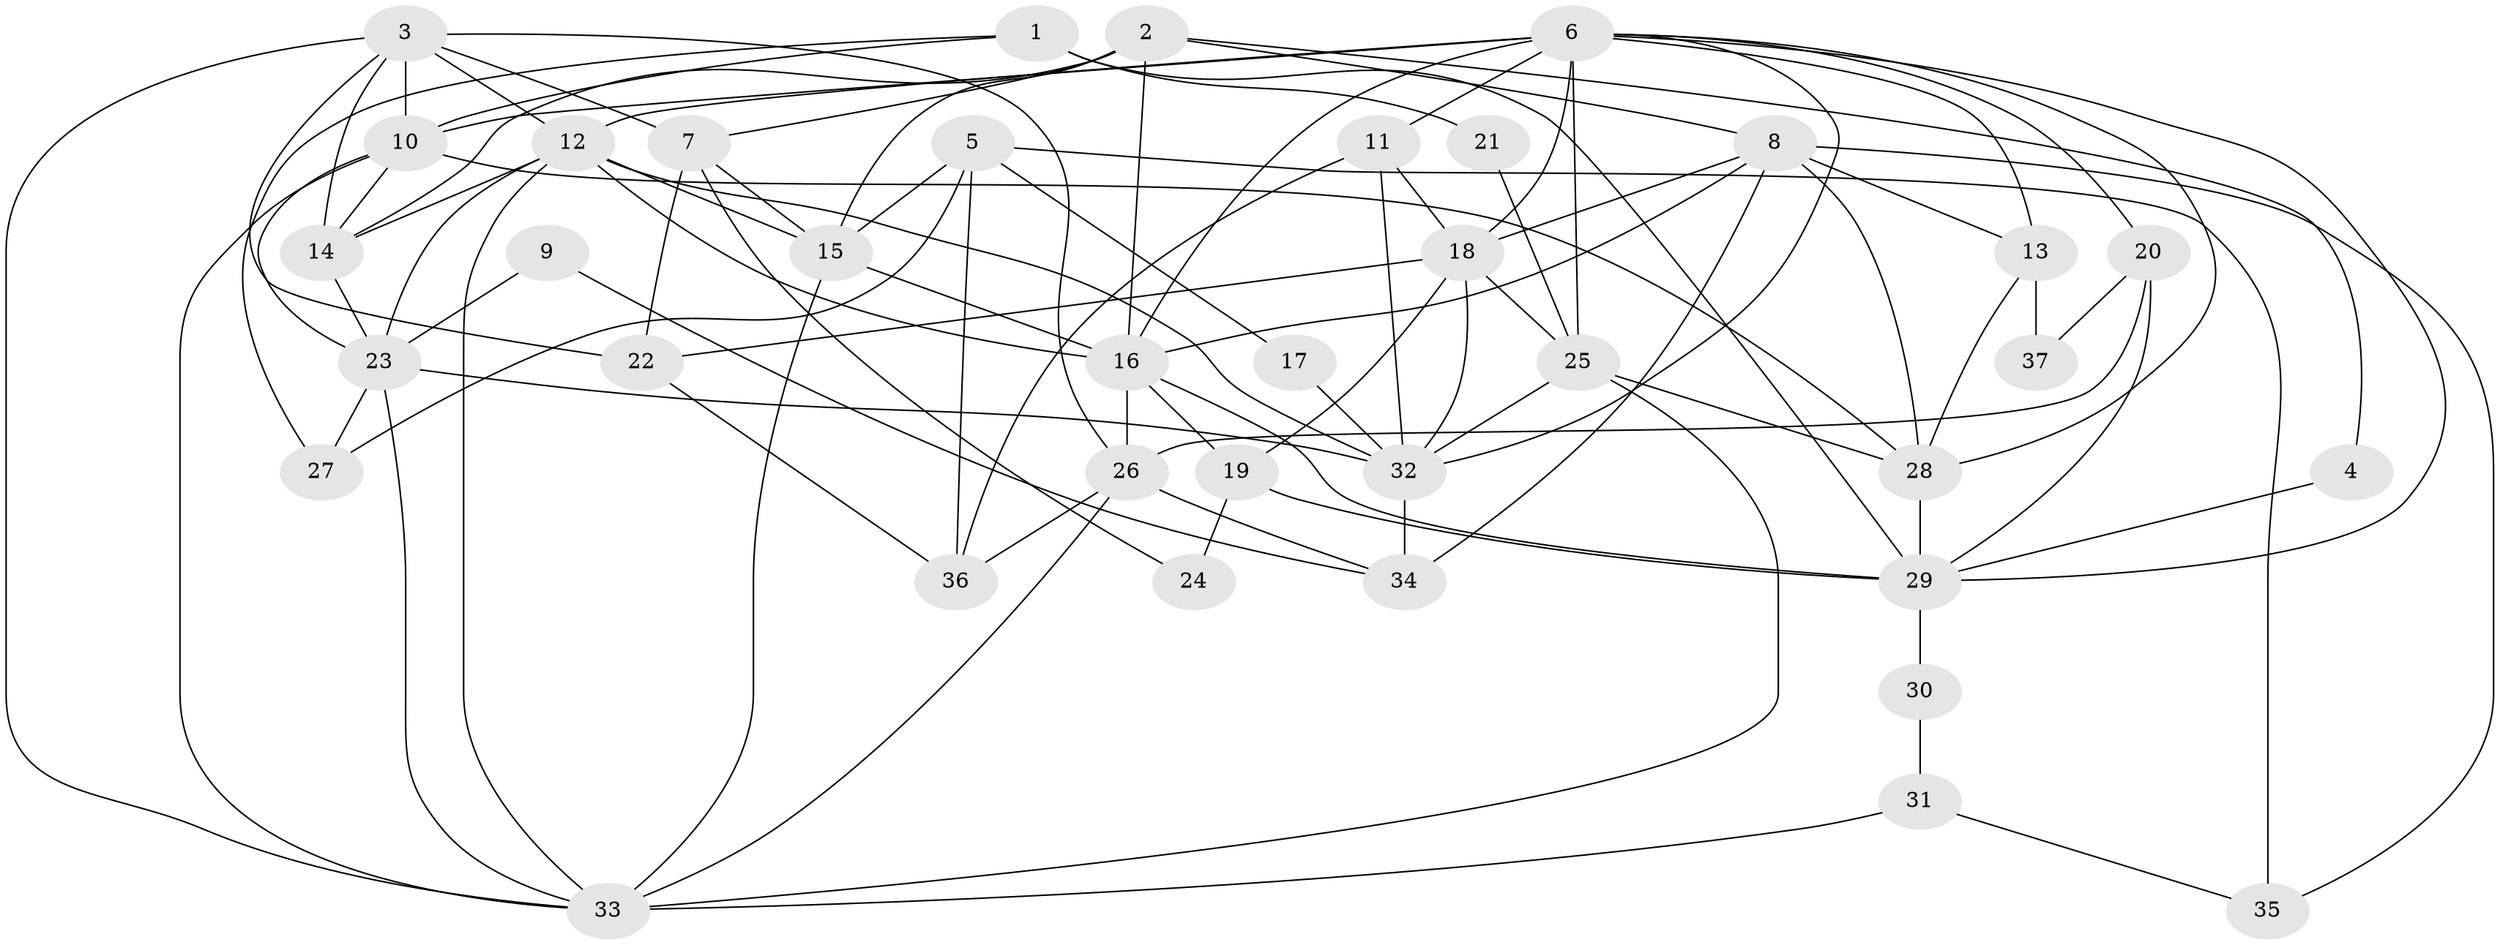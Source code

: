 // original degree distribution, {5: 0.1917808219178082, 3: 0.273972602739726, 2: 0.136986301369863, 4: 0.2602739726027397, 6: 0.0958904109589041, 7: 0.0273972602739726, 10: 0.0136986301369863}
// Generated by graph-tools (version 1.1) at 2025/36/03/09/25 02:36:10]
// undirected, 37 vertices, 93 edges
graph export_dot {
graph [start="1"]
  node [color=gray90,style=filled];
  1;
  2;
  3;
  4;
  5;
  6;
  7;
  8;
  9;
  10;
  11;
  12;
  13;
  14;
  15;
  16;
  17;
  18;
  19;
  20;
  21;
  22;
  23;
  24;
  25;
  26;
  27;
  28;
  29;
  30;
  31;
  32;
  33;
  34;
  35;
  36;
  37;
  1 -- 10 [weight=1.0];
  1 -- 21 [weight=1.0];
  1 -- 27 [weight=1.0];
  1 -- 29 [weight=2.0];
  2 -- 4 [weight=1.0];
  2 -- 7 [weight=1.0];
  2 -- 8 [weight=1.0];
  2 -- 14 [weight=1.0];
  2 -- 15 [weight=1.0];
  2 -- 16 [weight=1.0];
  3 -- 7 [weight=1.0];
  3 -- 10 [weight=2.0];
  3 -- 12 [weight=2.0];
  3 -- 14 [weight=1.0];
  3 -- 22 [weight=1.0];
  3 -- 26 [weight=1.0];
  3 -- 33 [weight=1.0];
  4 -- 29 [weight=2.0];
  5 -- 15 [weight=1.0];
  5 -- 17 [weight=1.0];
  5 -- 27 [weight=1.0];
  5 -- 35 [weight=1.0];
  5 -- 36 [weight=1.0];
  6 -- 10 [weight=1.0];
  6 -- 11 [weight=1.0];
  6 -- 12 [weight=1.0];
  6 -- 13 [weight=1.0];
  6 -- 16 [weight=1.0];
  6 -- 18 [weight=3.0];
  6 -- 20 [weight=1.0];
  6 -- 25 [weight=1.0];
  6 -- 28 [weight=1.0];
  6 -- 29 [weight=1.0];
  6 -- 32 [weight=1.0];
  7 -- 15 [weight=1.0];
  7 -- 22 [weight=1.0];
  7 -- 24 [weight=1.0];
  8 -- 13 [weight=1.0];
  8 -- 16 [weight=2.0];
  8 -- 18 [weight=2.0];
  8 -- 28 [weight=1.0];
  8 -- 34 [weight=1.0];
  8 -- 35 [weight=1.0];
  9 -- 23 [weight=1.0];
  9 -- 34 [weight=1.0];
  10 -- 14 [weight=1.0];
  10 -- 23 [weight=1.0];
  10 -- 28 [weight=1.0];
  10 -- 33 [weight=1.0];
  11 -- 18 [weight=1.0];
  11 -- 32 [weight=1.0];
  11 -- 36 [weight=1.0];
  12 -- 14 [weight=1.0];
  12 -- 15 [weight=1.0];
  12 -- 16 [weight=1.0];
  12 -- 23 [weight=1.0];
  12 -- 32 [weight=1.0];
  12 -- 33 [weight=2.0];
  13 -- 28 [weight=1.0];
  13 -- 37 [weight=1.0];
  14 -- 23 [weight=1.0];
  15 -- 16 [weight=1.0];
  15 -- 33 [weight=2.0];
  16 -- 19 [weight=1.0];
  16 -- 26 [weight=1.0];
  16 -- 29 [weight=1.0];
  17 -- 32 [weight=1.0];
  18 -- 19 [weight=1.0];
  18 -- 22 [weight=1.0];
  18 -- 25 [weight=1.0];
  18 -- 32 [weight=1.0];
  19 -- 24 [weight=1.0];
  19 -- 29 [weight=1.0];
  20 -- 26 [weight=1.0];
  20 -- 29 [weight=1.0];
  20 -- 37 [weight=1.0];
  21 -- 25 [weight=1.0];
  22 -- 36 [weight=1.0];
  23 -- 27 [weight=1.0];
  23 -- 32 [weight=1.0];
  23 -- 33 [weight=1.0];
  25 -- 28 [weight=1.0];
  25 -- 32 [weight=1.0];
  25 -- 33 [weight=1.0];
  26 -- 33 [weight=1.0];
  26 -- 34 [weight=1.0];
  26 -- 36 [weight=1.0];
  28 -- 29 [weight=1.0];
  29 -- 30 [weight=1.0];
  30 -- 31 [weight=1.0];
  31 -- 33 [weight=1.0];
  31 -- 35 [weight=1.0];
  32 -- 34 [weight=2.0];
}
